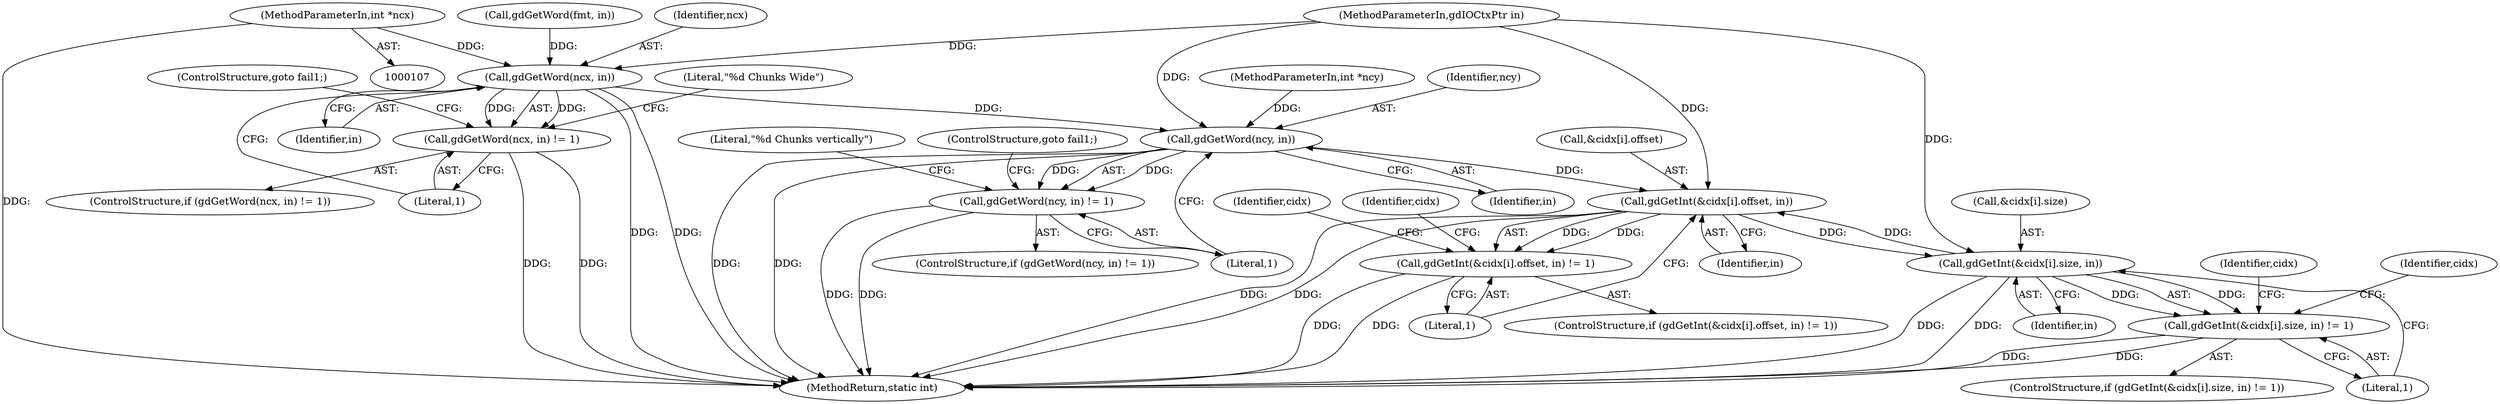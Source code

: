 digraph "0_php-src_7722455726bec8c53458a32851d2a87982cf0eac?w=1@pointer" {
"1000114" [label="(MethodParameterIn,int *ncx)"];
"1000301" [label="(Call,gdGetWord(ncx, in))"];
"1000300" [label="(Call,gdGetWord(ncx, in) != 1)"];
"1000314" [label="(Call,gdGetWord(ncy, in))"];
"1000313" [label="(Call,gdGetWord(ncy, in) != 1)"];
"1000382" [label="(Call,gdGetInt(&cidx[i].offset, in))"];
"1000381" [label="(Call,gdGetInt(&cidx[i].offset, in) != 1)"];
"1000397" [label="(Call,gdGetInt(&cidx[i].size, in))"];
"1000396" [label="(Call,gdGetInt(&cidx[i].size, in) != 1)"];
"1000299" [label="(ControlStructure,if (gdGetWord(ncx, in) != 1))"];
"1000114" [label="(MethodParameterIn,int *ncx)"];
"1000313" [label="(Call,gdGetWord(ncy, in) != 1)"];
"1000389" [label="(Identifier,in)"];
"1000309" [label="(Literal,\"%d Chunks Wide\")"];
"1000383" [label="(Call,&cidx[i].offset)"];
"1000390" [label="(Literal,1)"];
"1000314" [label="(Call,gdGetWord(ncy, in))"];
"1000115" [label="(MethodParameterIn,int *ncy)"];
"1000380" [label="(ControlStructure,if (gdGetInt(&cidx[i].offset, in) != 1))"];
"1000381" [label="(Call,gdGetInt(&cidx[i].offset, in) != 1)"];
"1000261" [label="(Call,gdGetWord(fmt, in))"];
"1000315" [label="(Identifier,ncy)"];
"1000408" [label="(Identifier,cidx)"];
"1000442" [label="(MethodReturn,static int)"];
"1000395" [label="(ControlStructure,if (gdGetInt(&cidx[i].size, in) != 1))"];
"1000108" [label="(MethodParameterIn,gdIOCtxPtr in)"];
"1000415" [label="(Identifier,cidx)"];
"1000397" [label="(Call,gdGetInt(&cidx[i].size, in))"];
"1000302" [label="(Identifier,ncx)"];
"1000301" [label="(Call,gdGetWord(ncx, in))"];
"1000382" [label="(Call,gdGetInt(&cidx[i].offset, in))"];
"1000405" [label="(Literal,1)"];
"1000306" [label="(ControlStructure,goto fail1;)"];
"1000319" [label="(ControlStructure,goto fail1;)"];
"1000312" [label="(ControlStructure,if (gdGetWord(ncy, in) != 1))"];
"1000300" [label="(Call,gdGetWord(ncx, in) != 1)"];
"1000303" [label="(Identifier,in)"];
"1000304" [label="(Literal,1)"];
"1000396" [label="(Call,gdGetInt(&cidx[i].size, in) != 1)"];
"1000317" [label="(Literal,1)"];
"1000401" [label="(Identifier,cidx)"];
"1000398" [label="(Call,&cidx[i].size)"];
"1000393" [label="(Identifier,cidx)"];
"1000404" [label="(Identifier,in)"];
"1000322" [label="(Literal,\"%d Chunks vertically\")"];
"1000316" [label="(Identifier,in)"];
"1000114" -> "1000107"  [label="AST: "];
"1000114" -> "1000442"  [label="DDG: "];
"1000114" -> "1000301"  [label="DDG: "];
"1000301" -> "1000300"  [label="AST: "];
"1000301" -> "1000303"  [label="CFG: "];
"1000302" -> "1000301"  [label="AST: "];
"1000303" -> "1000301"  [label="AST: "];
"1000304" -> "1000301"  [label="CFG: "];
"1000301" -> "1000442"  [label="DDG: "];
"1000301" -> "1000442"  [label="DDG: "];
"1000301" -> "1000300"  [label="DDG: "];
"1000301" -> "1000300"  [label="DDG: "];
"1000261" -> "1000301"  [label="DDG: "];
"1000108" -> "1000301"  [label="DDG: "];
"1000301" -> "1000314"  [label="DDG: "];
"1000300" -> "1000299"  [label="AST: "];
"1000300" -> "1000304"  [label="CFG: "];
"1000304" -> "1000300"  [label="AST: "];
"1000306" -> "1000300"  [label="CFG: "];
"1000309" -> "1000300"  [label="CFG: "];
"1000300" -> "1000442"  [label="DDG: "];
"1000300" -> "1000442"  [label="DDG: "];
"1000314" -> "1000313"  [label="AST: "];
"1000314" -> "1000316"  [label="CFG: "];
"1000315" -> "1000314"  [label="AST: "];
"1000316" -> "1000314"  [label="AST: "];
"1000317" -> "1000314"  [label="CFG: "];
"1000314" -> "1000442"  [label="DDG: "];
"1000314" -> "1000442"  [label="DDG: "];
"1000314" -> "1000313"  [label="DDG: "];
"1000314" -> "1000313"  [label="DDG: "];
"1000115" -> "1000314"  [label="DDG: "];
"1000108" -> "1000314"  [label="DDG: "];
"1000314" -> "1000382"  [label="DDG: "];
"1000313" -> "1000312"  [label="AST: "];
"1000313" -> "1000317"  [label="CFG: "];
"1000317" -> "1000313"  [label="AST: "];
"1000319" -> "1000313"  [label="CFG: "];
"1000322" -> "1000313"  [label="CFG: "];
"1000313" -> "1000442"  [label="DDG: "];
"1000313" -> "1000442"  [label="DDG: "];
"1000382" -> "1000381"  [label="AST: "];
"1000382" -> "1000389"  [label="CFG: "];
"1000383" -> "1000382"  [label="AST: "];
"1000389" -> "1000382"  [label="AST: "];
"1000390" -> "1000382"  [label="CFG: "];
"1000382" -> "1000442"  [label="DDG: "];
"1000382" -> "1000442"  [label="DDG: "];
"1000382" -> "1000381"  [label="DDG: "];
"1000382" -> "1000381"  [label="DDG: "];
"1000397" -> "1000382"  [label="DDG: "];
"1000108" -> "1000382"  [label="DDG: "];
"1000382" -> "1000397"  [label="DDG: "];
"1000381" -> "1000380"  [label="AST: "];
"1000381" -> "1000390"  [label="CFG: "];
"1000390" -> "1000381"  [label="AST: "];
"1000393" -> "1000381"  [label="CFG: "];
"1000401" -> "1000381"  [label="CFG: "];
"1000381" -> "1000442"  [label="DDG: "];
"1000381" -> "1000442"  [label="DDG: "];
"1000397" -> "1000396"  [label="AST: "];
"1000397" -> "1000404"  [label="CFG: "];
"1000398" -> "1000397"  [label="AST: "];
"1000404" -> "1000397"  [label="AST: "];
"1000405" -> "1000397"  [label="CFG: "];
"1000397" -> "1000442"  [label="DDG: "];
"1000397" -> "1000442"  [label="DDG: "];
"1000397" -> "1000396"  [label="DDG: "];
"1000397" -> "1000396"  [label="DDG: "];
"1000108" -> "1000397"  [label="DDG: "];
"1000396" -> "1000395"  [label="AST: "];
"1000396" -> "1000405"  [label="CFG: "];
"1000405" -> "1000396"  [label="AST: "];
"1000408" -> "1000396"  [label="CFG: "];
"1000415" -> "1000396"  [label="CFG: "];
"1000396" -> "1000442"  [label="DDG: "];
"1000396" -> "1000442"  [label="DDG: "];
}
